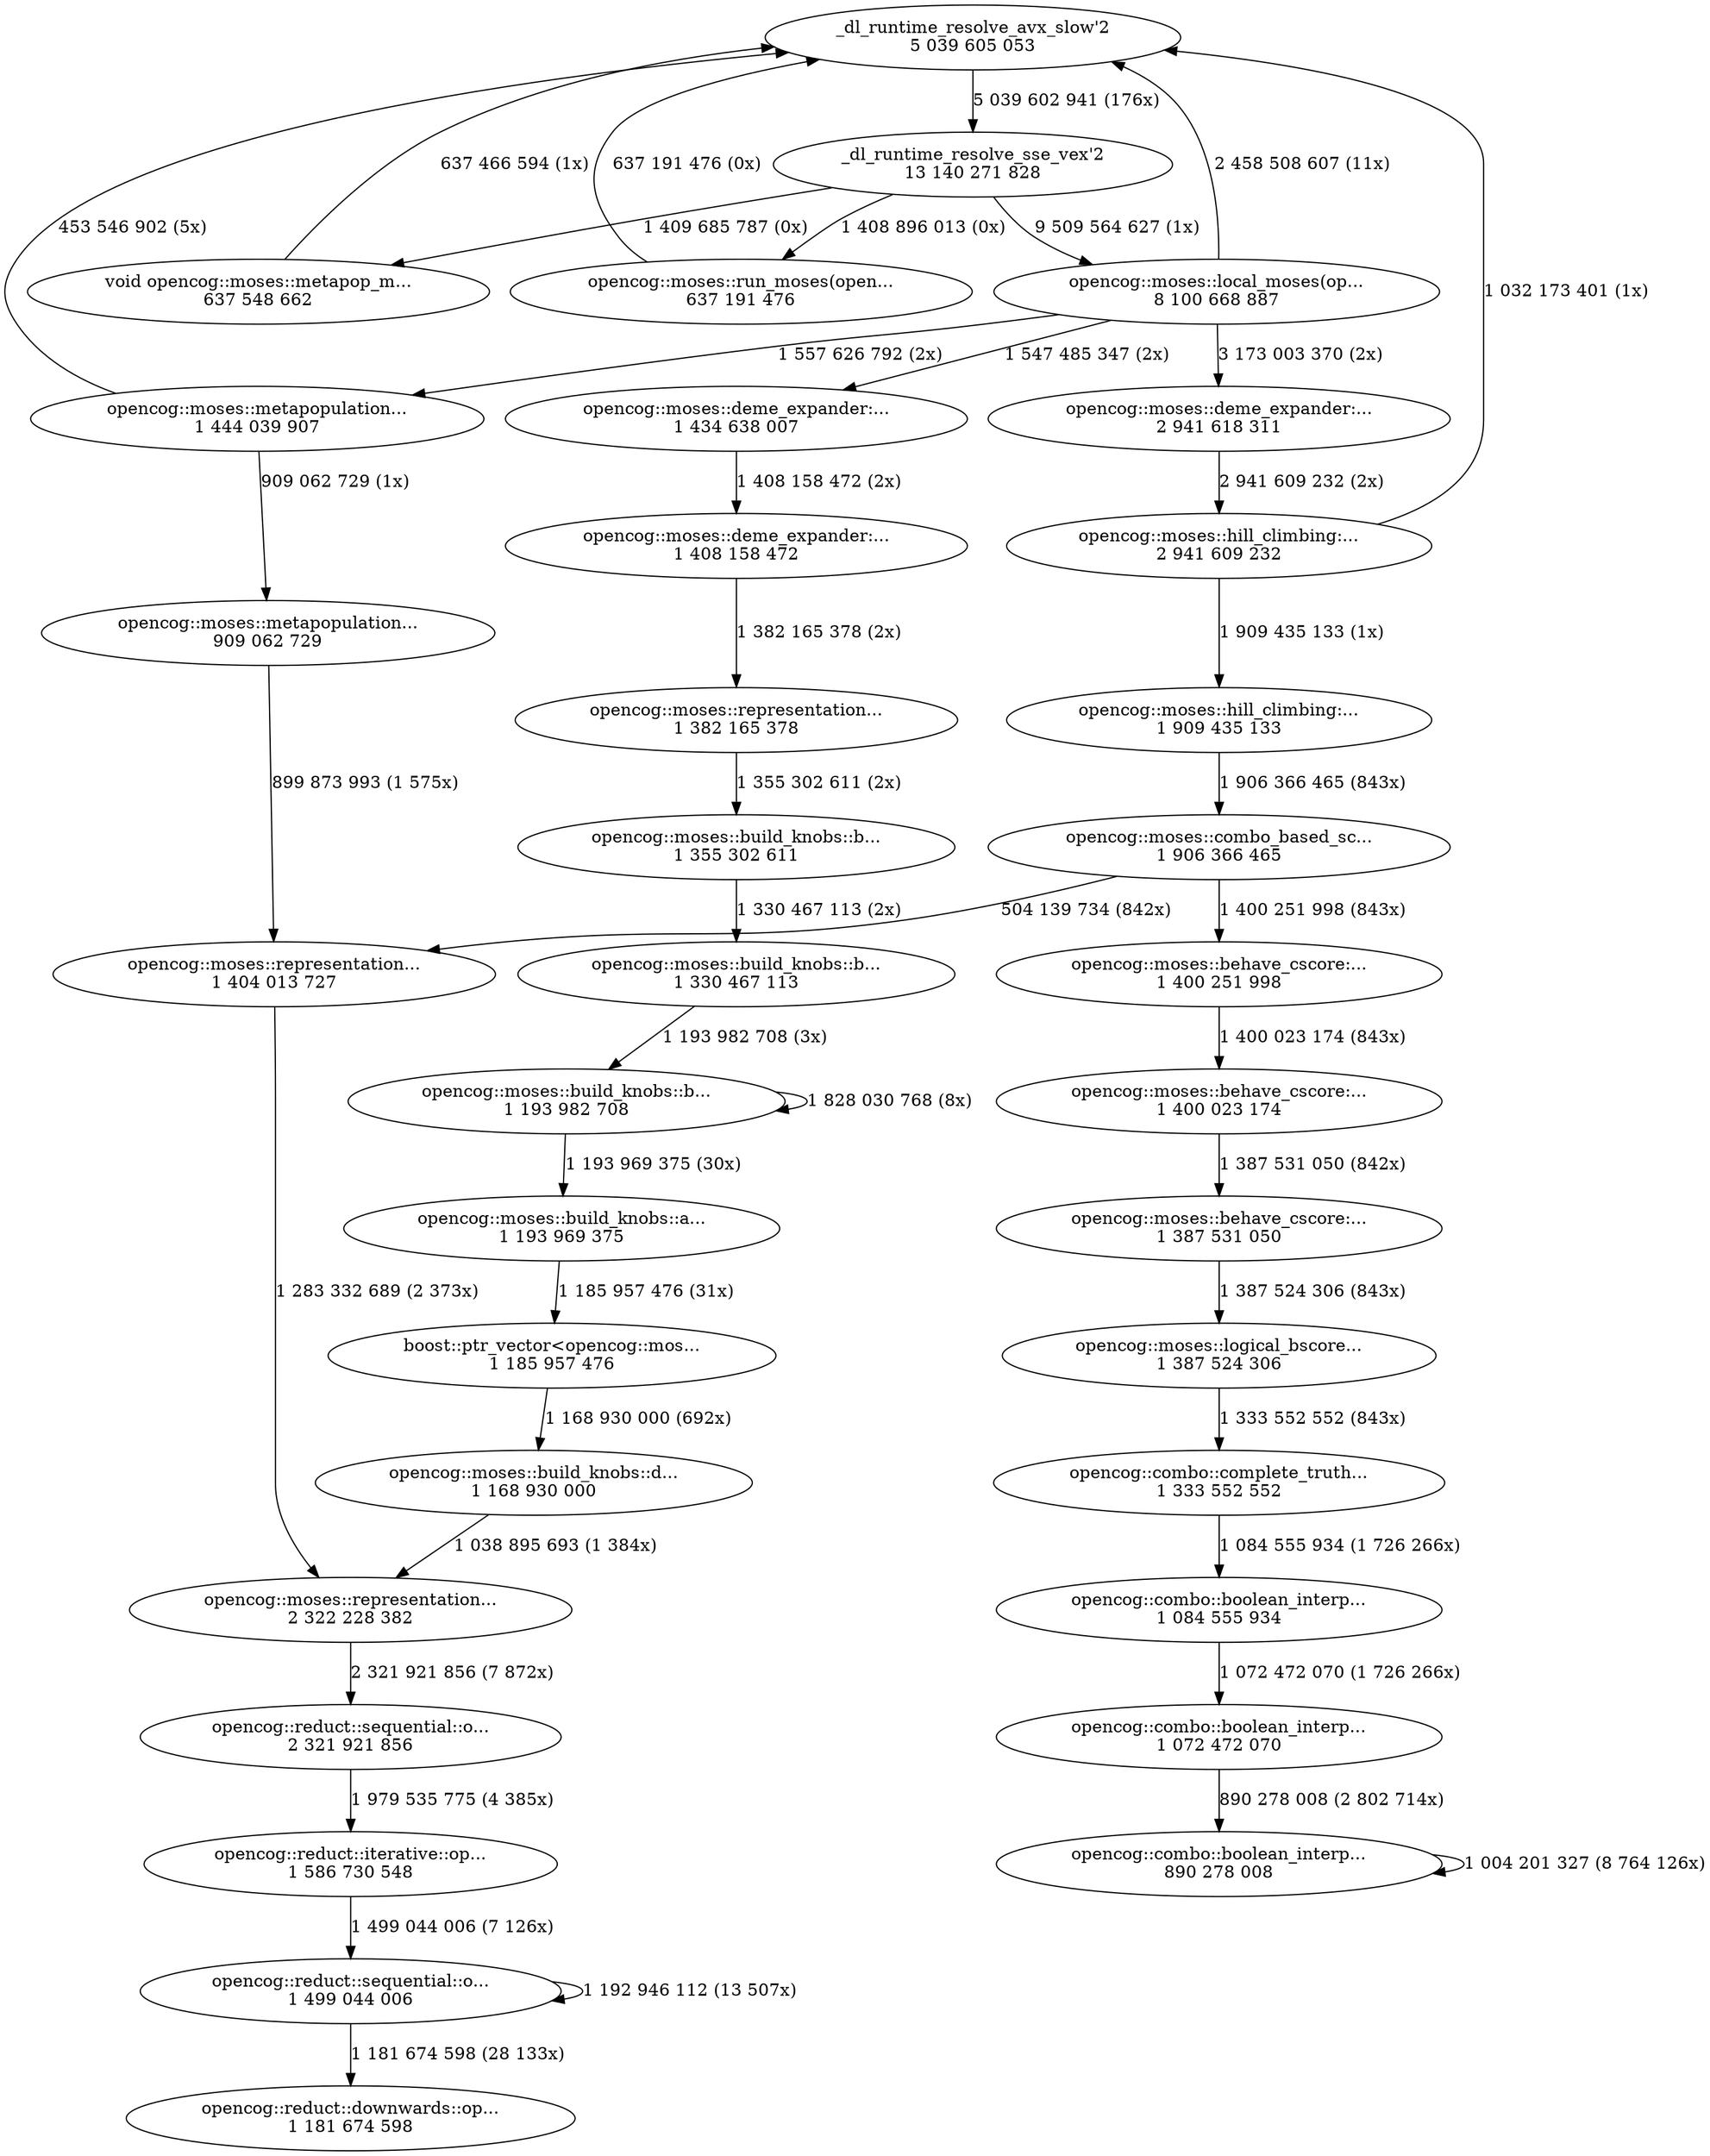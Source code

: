 digraph "callgraph" {
  F560a383fc5c0 [label="_dl_runtime_resolve_avx_slow'2\n5 039 605 053"];
  F560a38792db0 [label="opencog::reduct::iterative::op...\n1 586 730 548"];
  F560a3879b1e0 [label="opencog::reduct::sequential::o...\n1 499 044 006"];
  F560a387ace10 [label="opencog::reduct::sequential::o...\n2 321 921 856"];
  F560a387ad4b0 [label="opencog::reduct::downwards::op...\n1 181 674 598"];
  F560a38cb0180 [label="void opencog::moses::metapop_m...\n637 548 662"];
  F560a38ea1700 [label="opencog::moses::hill_climbing:...\n2 941 609 232"];
  F560a38ea2c00 [label="opencog::moses::hill_climbing:...\n1 909 435 133"];
  F560a390920a0 [label="_dl_runtime_resolve_sse_vex'2\n13 140 271 828"];
  F560a390b6780 [label="opencog::moses::metapopulation...\n909 062 729"];
  F560a390c08d0 [label="opencog::moses::metapopulation...\n1 444 039 907"];
  F560a390d6490 [label="opencog::moses::representation...\n1 404 013 727"];
  F560a390e71a0 [label="opencog::moses::deme_expander:...\n2 941 618 311"];
  F560a39126830 [label="opencog::moses::representation...\n2 322 228 382"];
  F560a39133520 [label="boost::ptr_vector<opencog::mos...\n1 185 957 476"];
  F560a39133d60 [label="opencog::moses::build_knobs::d...\n1 168 930 000"];
  F560a391605d0 [label="opencog::moses::build_knobs::a...\n1 193 969 375"];
  F560a391609e0 [label="opencog::moses::build_knobs::b...\n1 330 467 113"];
  F560a39161a70 [label="opencog::moses::representation...\n1 382 165 378"];
  F560a39179890 [label="opencog::moses::deme_expander:...\n1 434 638 007"];
  F560a39179a90 [label="opencog::moses::deme_expander:...\n1 408 158 472"];
  F560a39187cc0 [label="opencog::moses::build_knobs::b...\n1 355 302 611"];
  F560a391a3810 [label="opencog::moses::local_moses(op...\n8 100 668 887"];
  F560a391a4100 [label="opencog::moses::run_moses(open...\n637 191 476"];
  F560a391c8280 [label="opencog::combo::boolean_interp...\n1 084 555 934"];
  F560a391d4b10 [label="opencog::moses::behave_cscore:...\n1 387 531 050"];
  F560a391d5460 [label="opencog::combo::complete_truth...\n1 333 552 552"];
  F560a391dd260 [label="opencog::moses::behave_cscore:...\n1 400 023 174"];
  F560a391dd6b0 [label="opencog::moses::behave_cscore:...\n1 400 251 998"];
  F560a392c5650 [label="opencog::moses::logical_bscore...\n1 387 524 306"];
  F560a392e8800 [label="opencog::moses::combo_based_sc...\n1 906 366 465"];
  F560a39448010 [label="opencog::moses::build_knobs::b...\n1 193 982 708"];
  F560a395d5560 [label="opencog::combo::boolean_interp...\n1 072 472 070"];
  F560a3960c570 [label="opencog::combo::boolean_interp...\n890 278 008"];
  F560a383fc5c0 -> F560a390920a0 [weight=3,label="5 039 602 941 (176x)"];
  F560a38792db0 -> F560a3879b1e0 [weight=3,label="1 499 044 006 (7 126x)"];
  F560a3879b1e0 -> F560a3879b1e0 [weight=3,label="1 192 946 112 (13 507x)"];
  F560a3879b1e0 -> F560a387ad4b0 [weight=3,label="1 181 674 598 (28 133x)"];
  F560a387ace10 -> F560a38792db0 [weight=3,label="1 979 535 775 (4 385x)"];
  F560a38cb0180 -> F560a383fc5c0 [weight=3,label="637 466 594 (1x)"];
  F560a38ea1700 -> F560a383fc5c0 [weight=3,label="1 032 173 401 (1x)"];
  F560a38ea1700 -> F560a38ea2c00 [weight=3,label="1 909 435 133 (1x)"];
  F560a38ea2c00 -> F560a392e8800 [weight=3,label="1 906 366 465 (843x)"];
  F560a390920a0 -> F560a38cb0180 [weight=3,label="1 409 685 787 (0x)"];
  F560a390920a0 -> F560a391a3810 [weight=3,label="9 509 564 627 (1x)"];
  F560a390920a0 -> F560a391a4100 [weight=3,label="1 408 896 013 (0x)"];
  F560a390b6780 -> F560a390d6490 [weight=3,label="899 873 993 (1 575x)"];
  F560a390c08d0 -> F560a383fc5c0 [weight=2,label="453 546 902 (5x)"];
  F560a390c08d0 -> F560a390b6780 [weight=3,label="909 062 729 (1x)"];
  F560a390d6490 -> F560a39126830 [weight=3,label="1 283 332 689 (2 373x)"];
  F560a390e71a0 -> F560a38ea1700 [weight=3,label="2 941 609 232 (2x)"];
  F560a39126830 -> F560a387ace10 [weight=3,label="2 321 921 856 (7 872x)"];
  F560a39133520 -> F560a39133d60 [weight=3,label="1 168 930 000 (692x)"];
  F560a39133d60 -> F560a39126830 [weight=3,label="1 038 895 693 (1 384x)"];
  F560a391605d0 -> F560a39133520 [weight=3,label="1 185 957 476 (31x)"];
  F560a391609e0 -> F560a39448010 [weight=3,label="1 193 982 708 (3x)"];
  F560a39161a70 -> F560a39187cc0 [weight=3,label="1 355 302 611 (2x)"];
  F560a39179890 -> F560a39179a90 [weight=3,label="1 408 158 472 (2x)"];
  F560a39179a90 -> F560a39161a70 [weight=3,label="1 382 165 378 (2x)"];
  F560a39187cc0 -> F560a391609e0 [weight=3,label="1 330 467 113 (2x)"];
  F560a391a3810 -> F560a383fc5c0 [weight=3,label="2 458 508 607 (11x)"];
  F560a391a3810 -> F560a390c08d0 [weight=3,label="1 557 626 792 (2x)"];
  F560a391a3810 -> F560a390e71a0 [weight=3,label="3 173 003 370 (2x)"];
  F560a391a3810 -> F560a39179890 [weight=3,label="1 547 485 347 (2x)"];
  F560a391a4100 -> F560a383fc5c0 [weight=3,label="637 191 476 (0x)"];
  F560a391c8280 -> F560a395d5560 [weight=3,label="1 072 472 070 (1 726 266x)"];
  F560a391d4b10 -> F560a392c5650 [weight=3,label="1 387 524 306 (843x)"];
  F560a391d5460 -> F560a391c8280 [weight=3,label="1 084 555 934 (1 726 266x)"];
  F560a391dd260 -> F560a391d4b10 [weight=3,label="1 387 531 050 (842x)"];
  F560a391dd6b0 -> F560a391dd260 [weight=3,label="1 400 023 174 (843x)"];
  F560a392c5650 -> F560a391d5460 [weight=3,label="1 333 552 552 (843x)"];
  F560a392e8800 -> F560a390d6490 [weight=2,label="504 139 734 (842x)"];
  F560a392e8800 -> F560a391dd6b0 [weight=3,label="1 400 251 998 (843x)"];
  F560a39448010 -> F560a391605d0 [weight=3,label="1 193 969 375 (30x)"];
  F560a39448010 -> F560a39448010 [weight=3,label="1 828 030 768 (8x)"];
  F560a395d5560 -> F560a3960c570 [weight=3,label="890 278 008 (2 802 714x)"];
  F560a3960c570 -> F560a3960c570 [weight=3,label="1 004 201 327 (8 764 126x)"];
}
